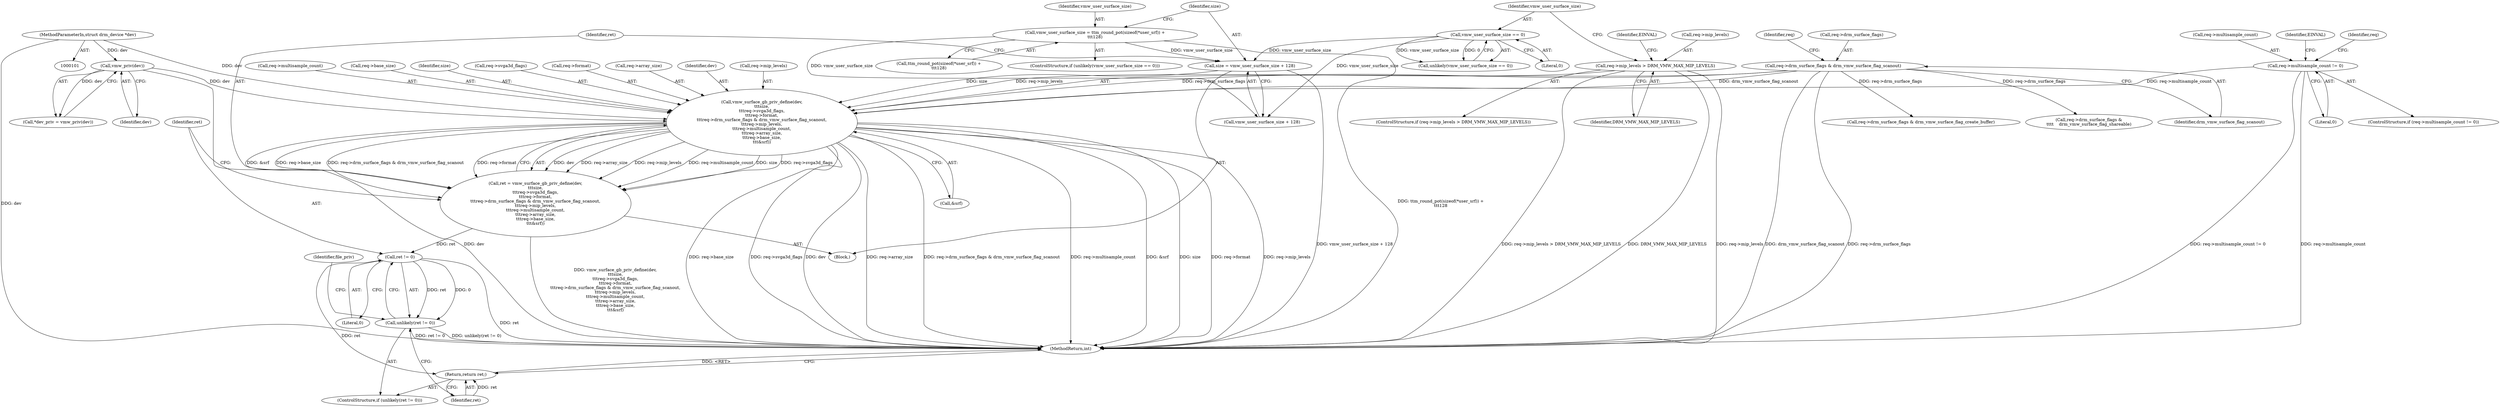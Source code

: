 digraph "0_linux_07678eca2cf9c9a18584e546c2b2a0d0c9a3150c@pointer" {
"1000186" [label="(Call,vmw_surface_gb_priv_define(dev,\n\t\t\tsize,\n\t\t\treq->svga3d_flags,\n\t\t\treq->format,\n\t\t\treq->drm_surface_flags & drm_vmw_surface_flag_scanout,\n\t\t\treq->mip_levels,\n\t\t\treq->multisample_count,\n\t\t\treq->array_size,\n\t\t\treq->base_size,\n\t\t\t&srf))"];
"1000109" [label="(Call,vmw_priv(dev))"];
"1000102" [label="(MethodParameterIn,struct drm_device *dev)"];
"1000179" [label="(Call,size = vmw_user_surface_size + 128)"];
"1000171" [label="(Call,vmw_user_surface_size = ttm_round_pot(sizeof(*user_srf)) +\n\t\t\t128)"];
"1000168" [label="(Call,vmw_user_surface_size == 0)"];
"1000195" [label="(Call,req->drm_surface_flags & drm_vmw_surface_flag_scanout)"];
"1000158" [label="(Call,req->mip_levels > DRM_VMW_MAX_MIP_LEVELS)"];
"1000149" [label="(Call,req->multisample_count != 0)"];
"1000184" [label="(Call,ret = vmw_surface_gb_priv_define(dev,\n\t\t\tsize,\n\t\t\treq->svga3d_flags,\n\t\t\treq->format,\n\t\t\treq->drm_surface_flags & drm_vmw_surface_flag_scanout,\n\t\t\treq->mip_levels,\n\t\t\treq->multisample_count,\n\t\t\treq->array_size,\n\t\t\treq->base_size,\n\t\t\t&srf))"];
"1000216" [label="(Call,ret != 0)"];
"1000215" [label="(Call,unlikely(ret != 0))"];
"1000219" [label="(Return,return ret;)"];
"1000160" [label="(Identifier,req)"];
"1000195" [label="(Call,req->drm_surface_flags & drm_vmw_surface_flag_scanout)"];
"1000206" [label="(Call,req->array_size)"];
"1000477" [label="(MethodReturn,int)"];
"1000223" [label="(Identifier,file_priv)"];
"1000318" [label="(Call,req->drm_surface_flags & drm_vmw_surface_flag_create_buffer)"];
"1000153" [label="(Literal,0)"];
"1000110" [label="(Identifier,dev)"];
"1000185" [label="(Identifier,ret)"];
"1000157" [label="(ControlStructure,if (req->mip_levels > DRM_VMW_MAX_MIP_LEVELS))"];
"1000187" [label="(Identifier,dev)"];
"1000179" [label="(Call,size = vmw_user_surface_size + 128)"];
"1000216" [label="(Call,ret != 0)"];
"1000148" [label="(ControlStructure,if (req->multisample_count != 0))"];
"1000107" [label="(Call,*dev_priv = vmw_priv(dev))"];
"1000172" [label="(Identifier,vmw_user_surface_size)"];
"1000158" [label="(Call,req->mip_levels > DRM_VMW_MAX_MIP_LEVELS)"];
"1000201" [label="(Identifier,req)"];
"1000218" [label="(Literal,0)"];
"1000105" [label="(Block,)"];
"1000180" [label="(Identifier,size)"];
"1000168" [label="(Call,vmw_user_surface_size == 0)"];
"1000196" [label="(Call,req->drm_surface_flags)"];
"1000171" [label="(Call,vmw_user_surface_size = ttm_round_pot(sizeof(*user_srf)) +\n\t\t\t128)"];
"1000162" [label="(Identifier,DRM_VMW_MAX_MIP_LEVELS)"];
"1000169" [label="(Identifier,vmw_user_surface_size)"];
"1000371" [label="(Call,req->drm_surface_flags &\n\t\t\t\t    drm_vmw_surface_flag_shareable)"];
"1000219" [label="(Return,return ret;)"];
"1000220" [label="(Identifier,ret)"];
"1000215" [label="(Call,unlikely(ret != 0))"];
"1000199" [label="(Identifier,drm_vmw_surface_flag_scanout)"];
"1000150" [label="(Call,req->multisample_count)"];
"1000156" [label="(Identifier,EINVAL)"];
"1000200" [label="(Call,req->mip_levels)"];
"1000209" [label="(Call,req->base_size)"];
"1000102" [label="(MethodParameterIn,struct drm_device *dev)"];
"1000214" [label="(ControlStructure,if (unlikely(ret != 0)))"];
"1000212" [label="(Call,&srf)"];
"1000188" [label="(Identifier,size)"];
"1000181" [label="(Call,vmw_user_surface_size + 128)"];
"1000149" [label="(Call,req->multisample_count != 0)"];
"1000184" [label="(Call,ret = vmw_surface_gb_priv_define(dev,\n\t\t\tsize,\n\t\t\treq->svga3d_flags,\n\t\t\treq->format,\n\t\t\treq->drm_surface_flags & drm_vmw_surface_flag_scanout,\n\t\t\treq->mip_levels,\n\t\t\treq->multisample_count,\n\t\t\treq->array_size,\n\t\t\treq->base_size,\n\t\t\t&srf))"];
"1000159" [label="(Call,req->mip_levels)"];
"1000217" [label="(Identifier,ret)"];
"1000109" [label="(Call,vmw_priv(dev))"];
"1000203" [label="(Call,req->multisample_count)"];
"1000166" [label="(ControlStructure,if (unlikely(vmw_user_surface_size == 0)))"];
"1000165" [label="(Identifier,EINVAL)"];
"1000189" [label="(Call,req->svga3d_flags)"];
"1000186" [label="(Call,vmw_surface_gb_priv_define(dev,\n\t\t\tsize,\n\t\t\treq->svga3d_flags,\n\t\t\treq->format,\n\t\t\treq->drm_surface_flags & drm_vmw_surface_flag_scanout,\n\t\t\treq->mip_levels,\n\t\t\treq->multisample_count,\n\t\t\treq->array_size,\n\t\t\treq->base_size,\n\t\t\t&srf))"];
"1000173" [label="(Call,ttm_round_pot(sizeof(*user_srf)) +\n\t\t\t128)"];
"1000170" [label="(Literal,0)"];
"1000167" [label="(Call,unlikely(vmw_user_surface_size == 0))"];
"1000192" [label="(Call,req->format)"];
"1000186" -> "1000184"  [label="AST: "];
"1000186" -> "1000212"  [label="CFG: "];
"1000187" -> "1000186"  [label="AST: "];
"1000188" -> "1000186"  [label="AST: "];
"1000189" -> "1000186"  [label="AST: "];
"1000192" -> "1000186"  [label="AST: "];
"1000195" -> "1000186"  [label="AST: "];
"1000200" -> "1000186"  [label="AST: "];
"1000203" -> "1000186"  [label="AST: "];
"1000206" -> "1000186"  [label="AST: "];
"1000209" -> "1000186"  [label="AST: "];
"1000212" -> "1000186"  [label="AST: "];
"1000184" -> "1000186"  [label="CFG: "];
"1000186" -> "1000477"  [label="DDG: size"];
"1000186" -> "1000477"  [label="DDG: dev"];
"1000186" -> "1000477"  [label="DDG: req->base_size"];
"1000186" -> "1000477"  [label="DDG: req->mip_levels"];
"1000186" -> "1000477"  [label="DDG: req->svga3d_flags"];
"1000186" -> "1000477"  [label="DDG: req->array_size"];
"1000186" -> "1000477"  [label="DDG: req->drm_surface_flags & drm_vmw_surface_flag_scanout"];
"1000186" -> "1000477"  [label="DDG: req->multisample_count"];
"1000186" -> "1000477"  [label="DDG: &srf"];
"1000186" -> "1000477"  [label="DDG: req->format"];
"1000186" -> "1000184"  [label="DDG: dev"];
"1000186" -> "1000184"  [label="DDG: req->array_size"];
"1000186" -> "1000184"  [label="DDG: req->mip_levels"];
"1000186" -> "1000184"  [label="DDG: req->multisample_count"];
"1000186" -> "1000184"  [label="DDG: size"];
"1000186" -> "1000184"  [label="DDG: req->svga3d_flags"];
"1000186" -> "1000184"  [label="DDG: &srf"];
"1000186" -> "1000184"  [label="DDG: req->base_size"];
"1000186" -> "1000184"  [label="DDG: req->drm_surface_flags & drm_vmw_surface_flag_scanout"];
"1000186" -> "1000184"  [label="DDG: req->format"];
"1000109" -> "1000186"  [label="DDG: dev"];
"1000102" -> "1000186"  [label="DDG: dev"];
"1000179" -> "1000186"  [label="DDG: size"];
"1000195" -> "1000186"  [label="DDG: req->drm_surface_flags"];
"1000195" -> "1000186"  [label="DDG: drm_vmw_surface_flag_scanout"];
"1000158" -> "1000186"  [label="DDG: req->mip_levels"];
"1000149" -> "1000186"  [label="DDG: req->multisample_count"];
"1000109" -> "1000107"  [label="AST: "];
"1000109" -> "1000110"  [label="CFG: "];
"1000110" -> "1000109"  [label="AST: "];
"1000107" -> "1000109"  [label="CFG: "];
"1000109" -> "1000477"  [label="DDG: dev"];
"1000109" -> "1000107"  [label="DDG: dev"];
"1000102" -> "1000109"  [label="DDG: dev"];
"1000102" -> "1000101"  [label="AST: "];
"1000102" -> "1000477"  [label="DDG: dev"];
"1000179" -> "1000105"  [label="AST: "];
"1000179" -> "1000181"  [label="CFG: "];
"1000180" -> "1000179"  [label="AST: "];
"1000181" -> "1000179"  [label="AST: "];
"1000185" -> "1000179"  [label="CFG: "];
"1000179" -> "1000477"  [label="DDG: vmw_user_surface_size + 128"];
"1000171" -> "1000179"  [label="DDG: vmw_user_surface_size"];
"1000168" -> "1000179"  [label="DDG: vmw_user_surface_size"];
"1000171" -> "1000166"  [label="AST: "];
"1000171" -> "1000173"  [label="CFG: "];
"1000172" -> "1000171"  [label="AST: "];
"1000173" -> "1000171"  [label="AST: "];
"1000180" -> "1000171"  [label="CFG: "];
"1000171" -> "1000477"  [label="DDG: ttm_round_pot(sizeof(*user_srf)) +\n\t\t\t128"];
"1000171" -> "1000181"  [label="DDG: vmw_user_surface_size"];
"1000168" -> "1000167"  [label="AST: "];
"1000168" -> "1000170"  [label="CFG: "];
"1000169" -> "1000168"  [label="AST: "];
"1000170" -> "1000168"  [label="AST: "];
"1000167" -> "1000168"  [label="CFG: "];
"1000168" -> "1000167"  [label="DDG: vmw_user_surface_size"];
"1000168" -> "1000167"  [label="DDG: 0"];
"1000168" -> "1000181"  [label="DDG: vmw_user_surface_size"];
"1000195" -> "1000199"  [label="CFG: "];
"1000196" -> "1000195"  [label="AST: "];
"1000199" -> "1000195"  [label="AST: "];
"1000201" -> "1000195"  [label="CFG: "];
"1000195" -> "1000477"  [label="DDG: drm_vmw_surface_flag_scanout"];
"1000195" -> "1000477"  [label="DDG: req->drm_surface_flags"];
"1000195" -> "1000318"  [label="DDG: req->drm_surface_flags"];
"1000195" -> "1000371"  [label="DDG: req->drm_surface_flags"];
"1000158" -> "1000157"  [label="AST: "];
"1000158" -> "1000162"  [label="CFG: "];
"1000159" -> "1000158"  [label="AST: "];
"1000162" -> "1000158"  [label="AST: "];
"1000165" -> "1000158"  [label="CFG: "];
"1000169" -> "1000158"  [label="CFG: "];
"1000158" -> "1000477"  [label="DDG: req->mip_levels"];
"1000158" -> "1000477"  [label="DDG: req->mip_levels > DRM_VMW_MAX_MIP_LEVELS"];
"1000158" -> "1000477"  [label="DDG: DRM_VMW_MAX_MIP_LEVELS"];
"1000149" -> "1000148"  [label="AST: "];
"1000149" -> "1000153"  [label="CFG: "];
"1000150" -> "1000149"  [label="AST: "];
"1000153" -> "1000149"  [label="AST: "];
"1000156" -> "1000149"  [label="CFG: "];
"1000160" -> "1000149"  [label="CFG: "];
"1000149" -> "1000477"  [label="DDG: req->multisample_count != 0"];
"1000149" -> "1000477"  [label="DDG: req->multisample_count"];
"1000184" -> "1000105"  [label="AST: "];
"1000185" -> "1000184"  [label="AST: "];
"1000217" -> "1000184"  [label="CFG: "];
"1000184" -> "1000477"  [label="DDG: vmw_surface_gb_priv_define(dev,\n\t\t\tsize,\n\t\t\treq->svga3d_flags,\n\t\t\treq->format,\n\t\t\treq->drm_surface_flags & drm_vmw_surface_flag_scanout,\n\t\t\treq->mip_levels,\n\t\t\treq->multisample_count,\n\t\t\treq->array_size,\n\t\t\treq->base_size,\n\t\t\t&srf)"];
"1000184" -> "1000216"  [label="DDG: ret"];
"1000216" -> "1000215"  [label="AST: "];
"1000216" -> "1000218"  [label="CFG: "];
"1000217" -> "1000216"  [label="AST: "];
"1000218" -> "1000216"  [label="AST: "];
"1000215" -> "1000216"  [label="CFG: "];
"1000216" -> "1000477"  [label="DDG: ret"];
"1000216" -> "1000215"  [label="DDG: ret"];
"1000216" -> "1000215"  [label="DDG: 0"];
"1000216" -> "1000219"  [label="DDG: ret"];
"1000215" -> "1000214"  [label="AST: "];
"1000220" -> "1000215"  [label="CFG: "];
"1000223" -> "1000215"  [label="CFG: "];
"1000215" -> "1000477"  [label="DDG: ret != 0"];
"1000215" -> "1000477"  [label="DDG: unlikely(ret != 0)"];
"1000219" -> "1000214"  [label="AST: "];
"1000219" -> "1000220"  [label="CFG: "];
"1000220" -> "1000219"  [label="AST: "];
"1000477" -> "1000219"  [label="CFG: "];
"1000219" -> "1000477"  [label="DDG: <RET>"];
"1000220" -> "1000219"  [label="DDG: ret"];
}
